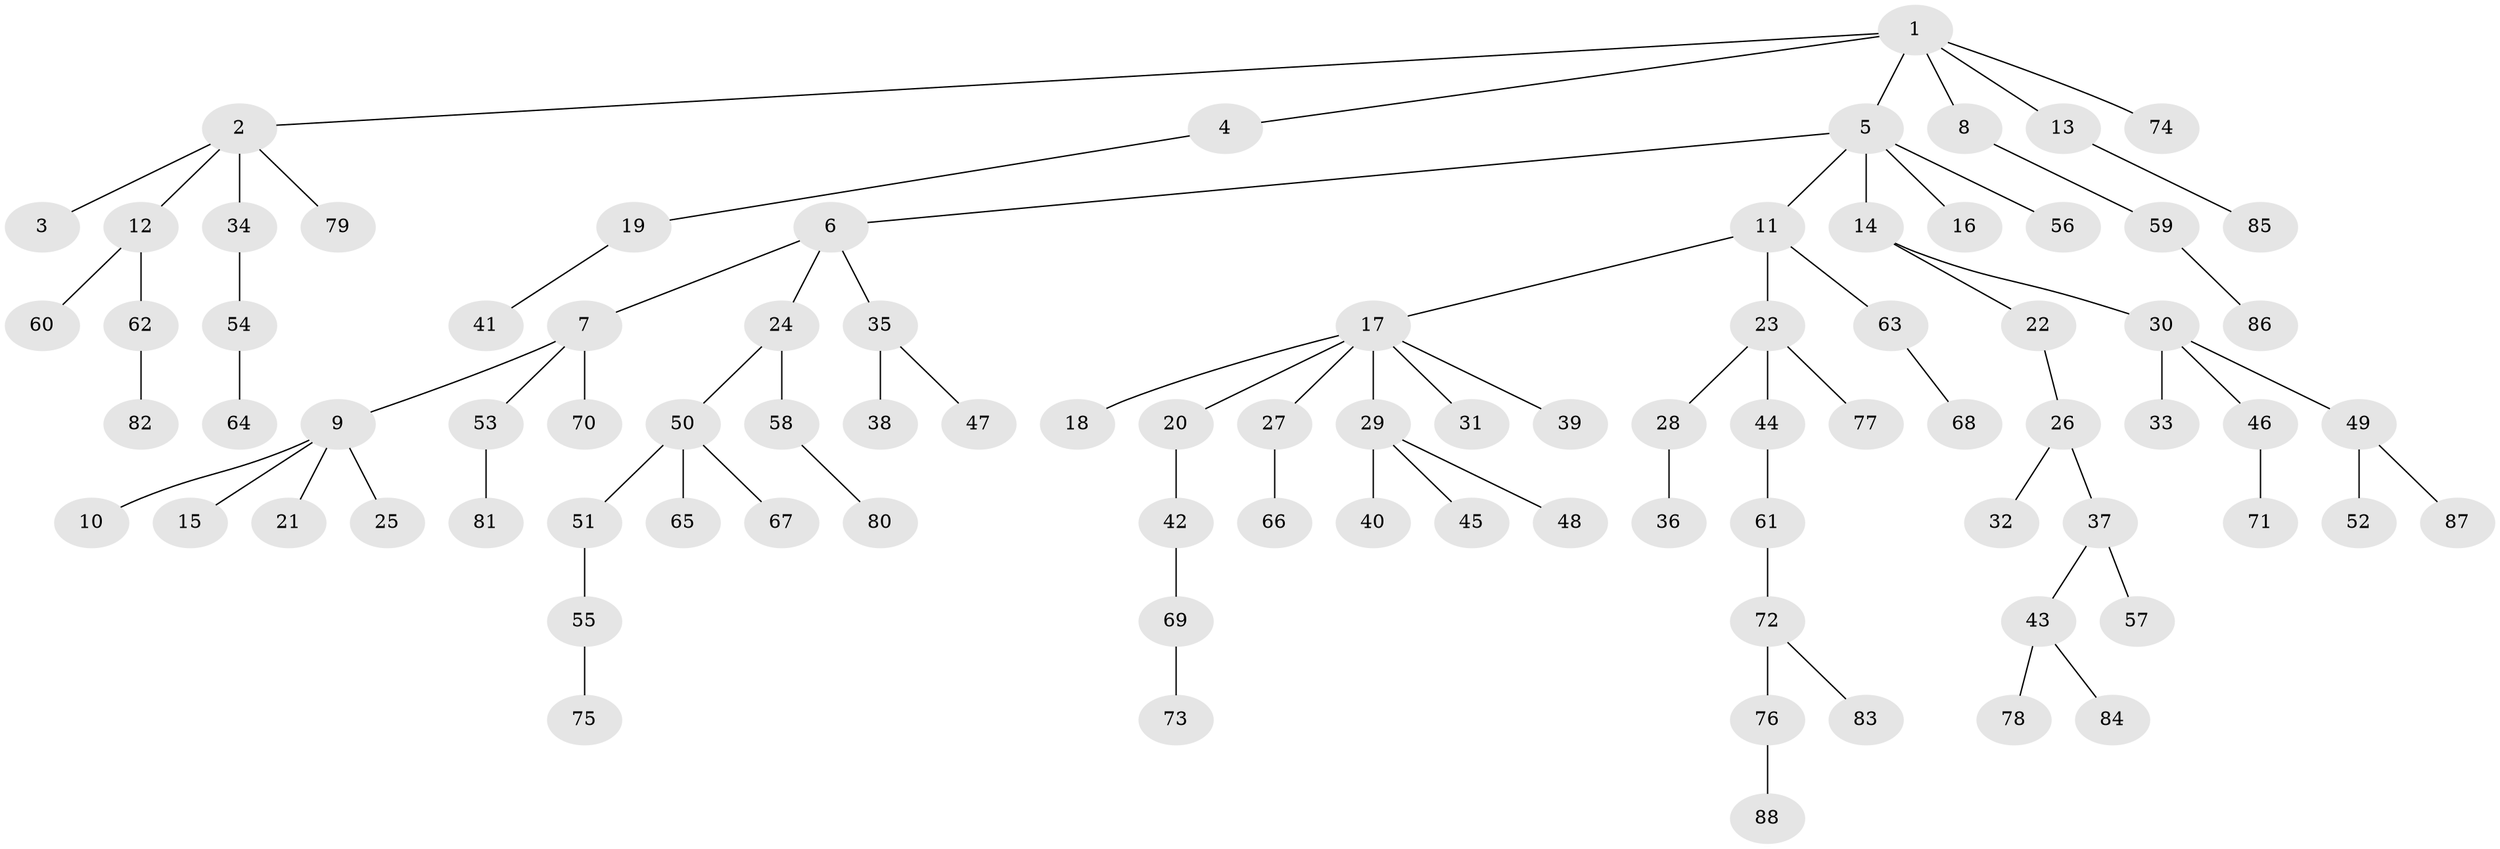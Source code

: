 // coarse degree distribution, {2: 0.2459016393442623, 1: 0.639344262295082, 4: 0.04918032786885246, 3: 0.01639344262295082, 6: 0.01639344262295082, 25: 0.01639344262295082, 5: 0.01639344262295082}
// Generated by graph-tools (version 1.1) at 2025/56/03/04/25 21:56:55]
// undirected, 88 vertices, 87 edges
graph export_dot {
graph [start="1"]
  node [color=gray90,style=filled];
  1;
  2;
  3;
  4;
  5;
  6;
  7;
  8;
  9;
  10;
  11;
  12;
  13;
  14;
  15;
  16;
  17;
  18;
  19;
  20;
  21;
  22;
  23;
  24;
  25;
  26;
  27;
  28;
  29;
  30;
  31;
  32;
  33;
  34;
  35;
  36;
  37;
  38;
  39;
  40;
  41;
  42;
  43;
  44;
  45;
  46;
  47;
  48;
  49;
  50;
  51;
  52;
  53;
  54;
  55;
  56;
  57;
  58;
  59;
  60;
  61;
  62;
  63;
  64;
  65;
  66;
  67;
  68;
  69;
  70;
  71;
  72;
  73;
  74;
  75;
  76;
  77;
  78;
  79;
  80;
  81;
  82;
  83;
  84;
  85;
  86;
  87;
  88;
  1 -- 2;
  1 -- 4;
  1 -- 5;
  1 -- 8;
  1 -- 13;
  1 -- 74;
  2 -- 3;
  2 -- 12;
  2 -- 34;
  2 -- 79;
  4 -- 19;
  5 -- 6;
  5 -- 11;
  5 -- 14;
  5 -- 16;
  5 -- 56;
  6 -- 7;
  6 -- 24;
  6 -- 35;
  7 -- 9;
  7 -- 53;
  7 -- 70;
  8 -- 59;
  9 -- 10;
  9 -- 15;
  9 -- 21;
  9 -- 25;
  11 -- 17;
  11 -- 23;
  11 -- 63;
  12 -- 60;
  12 -- 62;
  13 -- 85;
  14 -- 22;
  14 -- 30;
  17 -- 18;
  17 -- 20;
  17 -- 27;
  17 -- 29;
  17 -- 31;
  17 -- 39;
  19 -- 41;
  20 -- 42;
  22 -- 26;
  23 -- 28;
  23 -- 44;
  23 -- 77;
  24 -- 50;
  24 -- 58;
  26 -- 32;
  26 -- 37;
  27 -- 66;
  28 -- 36;
  29 -- 40;
  29 -- 45;
  29 -- 48;
  30 -- 33;
  30 -- 46;
  30 -- 49;
  34 -- 54;
  35 -- 38;
  35 -- 47;
  37 -- 43;
  37 -- 57;
  42 -- 69;
  43 -- 78;
  43 -- 84;
  44 -- 61;
  46 -- 71;
  49 -- 52;
  49 -- 87;
  50 -- 51;
  50 -- 65;
  50 -- 67;
  51 -- 55;
  53 -- 81;
  54 -- 64;
  55 -- 75;
  58 -- 80;
  59 -- 86;
  61 -- 72;
  62 -- 82;
  63 -- 68;
  69 -- 73;
  72 -- 76;
  72 -- 83;
  76 -- 88;
}
